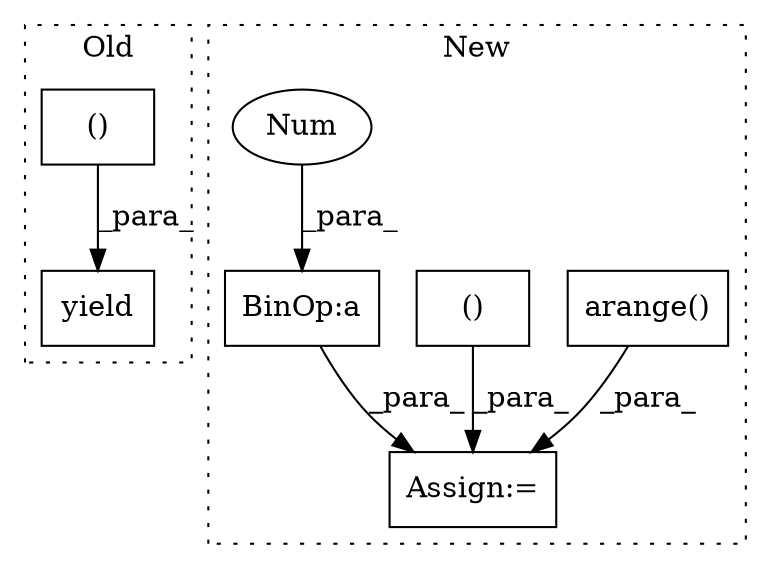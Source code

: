 digraph G {
subgraph cluster0 {
1 [label="yield" a="105" s="2319" l="6" shape="box"];
3 [label="()" a="54" s="1994" l="35" shape="box"];
label = "Old";
style="dotted";
}
subgraph cluster1 {
2 [label="arange()" a="75" s="1974,2008" l="10,1" shape="box"];
4 [label="Assign:=" a="68" s="2053" l="4" shape="box"];
5 [label="BinOp:a" a="82" s="1786" l="2" shape="box"];
6 [label="()" a="54" s="1835" l="0" shape="box"];
7 [label="Num" a="76" s="1785" l="1" shape="ellipse"];
label = "New";
style="dotted";
}
2 -> 4 [label="_para_"];
3 -> 1 [label="_para_"];
5 -> 4 [label="_para_"];
6 -> 4 [label="_para_"];
7 -> 5 [label="_para_"];
}